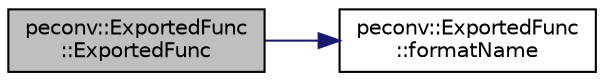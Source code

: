 digraph "peconv::ExportedFunc::ExportedFunc"
{
 // LATEX_PDF_SIZE
  edge [fontname="Helvetica",fontsize="10",labelfontname="Helvetica",labelfontsize="10"];
  node [fontname="Helvetica",fontsize="10",shape=record];
  rankdir="LR";
  Node1 [label="peconv::ExportedFunc\l::ExportedFunc",height=0.2,width=0.4,color="black", fillcolor="grey75", style="filled", fontcolor="black",tooltip=" "];
  Node1 -> Node2 [color="midnightblue",fontsize="10",style="solid",fontname="Helvetica"];
  Node2 [label="peconv::ExportedFunc\l::formatName",height=0.2,width=0.4,color="black", fillcolor="white", style="filled",URL="$classpeconv_1_1_exported_func.html#adb7ea698345ad68032fd15dc038dad26",tooltip=" "];
}
